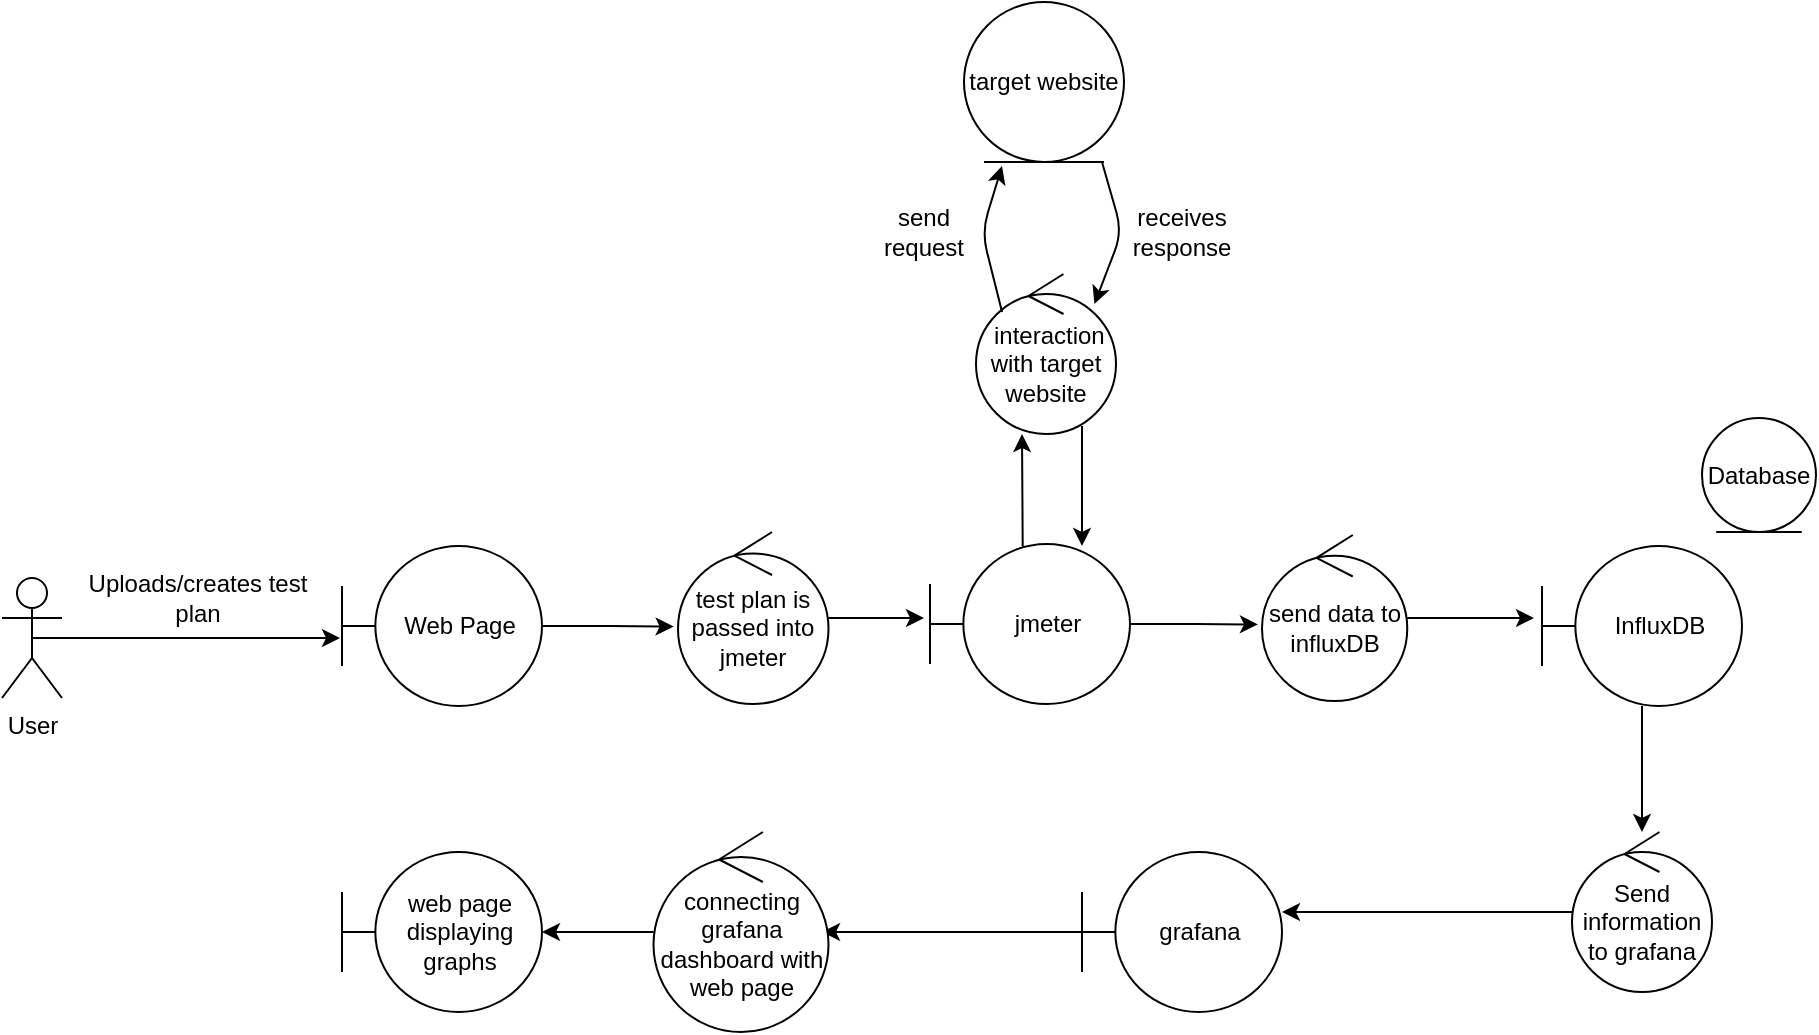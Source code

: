 <mxfile version="14.4.2" type="device"><diagram id="xoMiAqfZYIaknGoz-l7o" name="Page-1"><mxGraphModel dx="747" dy="1131" grid="1" gridSize="10" guides="1" tooltips="1" connect="1" arrows="1" fold="1" page="1" pageScale="1" pageWidth="827" pageHeight="1169" math="0" shadow="0"><root><mxCell id="0"/><mxCell id="1" parent="0"/><mxCell id="yoQX8hBWS-l_9_-kdUpz-6" style="edgeStyle=orthogonalEdgeStyle;rounded=0;orthogonalLoop=1;jettySize=auto;html=1;exitX=0.5;exitY=0.5;exitDx=0;exitDy=0;exitPerimeter=0;entryX=-0.01;entryY=0.575;entryDx=0;entryDy=0;entryPerimeter=0;" parent="1" source="yoQX8hBWS-l_9_-kdUpz-1" target="yoQX8hBWS-l_9_-kdUpz-3" edge="1"><mxGeometry relative="1" as="geometry"/></mxCell><mxCell id="yoQX8hBWS-l_9_-kdUpz-1" value="User&lt;br&gt;" style="shape=umlActor;verticalLabelPosition=bottom;verticalAlign=top;html=1;outlineConnect=0;" parent="1" vertex="1"><mxGeometry x="30" y="393" width="30" height="60" as="geometry"/></mxCell><mxCell id="7cqa39EQ4EjSty8dnZ7M-2" style="edgeStyle=orthogonalEdgeStyle;rounded=0;orthogonalLoop=1;jettySize=auto;html=1;entryX=-0.029;entryY=0.55;entryDx=0;entryDy=0;entryPerimeter=0;" edge="1" parent="1" source="yoQX8hBWS-l_9_-kdUpz-3" target="7cqa39EQ4EjSty8dnZ7M-1"><mxGeometry relative="1" as="geometry"/></mxCell><mxCell id="yoQX8hBWS-l_9_-kdUpz-3" value="Web Page" style="shape=umlBoundary;whiteSpace=wrap;html=1;" parent="1" vertex="1"><mxGeometry x="200" y="377" width="100" height="80" as="geometry"/></mxCell><mxCell id="yoQX8hBWS-l_9_-kdUpz-7" value="Uploads/creates test plan" style="text;html=1;strokeColor=none;fillColor=none;align=center;verticalAlign=middle;whiteSpace=wrap;rounded=0;" parent="1" vertex="1"><mxGeometry x="68" y="393" width="120" height="20" as="geometry"/></mxCell><mxCell id="7cqa39EQ4EjSty8dnZ7M-6" style="edgeStyle=orthogonalEdgeStyle;rounded=0;orthogonalLoop=1;jettySize=auto;html=1;entryX=-0.03;entryY=0.463;entryDx=0;entryDy=0;entryPerimeter=0;" edge="1" parent="1" source="7cqa39EQ4EjSty8dnZ7M-1" target="7cqa39EQ4EjSty8dnZ7M-4"><mxGeometry relative="1" as="geometry"/></mxCell><mxCell id="7cqa39EQ4EjSty8dnZ7M-1" value="test plan is passed into jmeter" style="ellipse;shape=umlControl;whiteSpace=wrap;html=1;" vertex="1" parent="1"><mxGeometry x="368" y="370" width="75.25" height="86" as="geometry"/></mxCell><mxCell id="7cqa39EQ4EjSty8dnZ7M-25" style="edgeStyle=orthogonalEdgeStyle;rounded=0;orthogonalLoop=1;jettySize=auto;html=1;entryX=-0.028;entryY=0.539;entryDx=0;entryDy=0;entryPerimeter=0;" edge="1" parent="1" source="7cqa39EQ4EjSty8dnZ7M-4" target="7cqa39EQ4EjSty8dnZ7M-24"><mxGeometry relative="1" as="geometry"/></mxCell><mxCell id="7cqa39EQ4EjSty8dnZ7M-4" value="jmeter" style="shape=umlBoundary;whiteSpace=wrap;html=1;" vertex="1" parent="1"><mxGeometry x="494" y="376" width="100" height="80" as="geometry"/></mxCell><mxCell id="7cqa39EQ4EjSty8dnZ7M-7" value="&amp;nbsp;interaction with target website" style="ellipse;shape=umlControl;whiteSpace=wrap;html=1;" vertex="1" parent="1"><mxGeometry x="517" y="241" width="70" height="80" as="geometry"/></mxCell><mxCell id="7cqa39EQ4EjSty8dnZ7M-9" value="target website" style="ellipse;shape=umlEntity;whiteSpace=wrap;html=1;" vertex="1" parent="1"><mxGeometry x="511" y="105" width="80" height="80" as="geometry"/></mxCell><mxCell id="7cqa39EQ4EjSty8dnZ7M-14" value="" style="endArrow=classic;html=1;entryX=0.846;entryY=0.188;entryDx=0;entryDy=0;entryPerimeter=0;" edge="1" parent="1" target="7cqa39EQ4EjSty8dnZ7M-7"><mxGeometry width="50" height="50" relative="1" as="geometry"><mxPoint x="580" y="185" as="sourcePoint"/><mxPoint x="580" y="245" as="targetPoint"/><Array as="points"><mxPoint x="590" y="220"/></Array></mxGeometry></mxCell><mxCell id="7cqa39EQ4EjSty8dnZ7M-15" value="" style="endArrow=classic;html=1;exitX=0.186;exitY=0.238;exitDx=0;exitDy=0;exitPerimeter=0;" edge="1" parent="1" source="7cqa39EQ4EjSty8dnZ7M-7"><mxGeometry width="50" height="50" relative="1" as="geometry"><mxPoint x="530" y="241" as="sourcePoint"/><mxPoint x="530" y="187" as="targetPoint"/><Array as="points"><mxPoint x="520" y="220"/></Array></mxGeometry></mxCell><mxCell id="7cqa39EQ4EjSty8dnZ7M-19" value="send request" style="text;html=1;strokeColor=none;fillColor=none;align=center;verticalAlign=middle;whiteSpace=wrap;rounded=0;" vertex="1" parent="1"><mxGeometry x="471" y="210" width="40" height="20" as="geometry"/></mxCell><mxCell id="7cqa39EQ4EjSty8dnZ7M-20" value="" style="endArrow=classic;html=1;entryX=0.495;entryY=0.988;entryDx=0;entryDy=0;entryPerimeter=0;" edge="1" parent="1"><mxGeometry width="50" height="50" relative="1" as="geometry"><mxPoint x="540.35" y="377" as="sourcePoint"/><mxPoint x="540.0" y="321.04" as="targetPoint"/></mxGeometry></mxCell><mxCell id="7cqa39EQ4EjSty8dnZ7M-21" value="receives response" style="text;html=1;strokeColor=none;fillColor=none;align=center;verticalAlign=middle;whiteSpace=wrap;rounded=0;" vertex="1" parent="1"><mxGeometry x="600" y="210" width="40" height="20" as="geometry"/></mxCell><mxCell id="7cqa39EQ4EjSty8dnZ7M-23" value="" style="endArrow=classic;html=1;entryX=0.495;entryY=0.988;entryDx=0;entryDy=0;entryPerimeter=0;" edge="1" parent="1"><mxGeometry width="50" height="50" relative="1" as="geometry"><mxPoint x="570" y="316.96" as="sourcePoint"/><mxPoint x="570.0" y="377.0" as="targetPoint"/></mxGeometry></mxCell><mxCell id="7cqa39EQ4EjSty8dnZ7M-27" style="edgeStyle=orthogonalEdgeStyle;rounded=0;orthogonalLoop=1;jettySize=auto;html=1;entryX=-0.04;entryY=0.45;entryDx=0;entryDy=0;entryPerimeter=0;" edge="1" parent="1" source="7cqa39EQ4EjSty8dnZ7M-24" target="7cqa39EQ4EjSty8dnZ7M-26"><mxGeometry relative="1" as="geometry"/></mxCell><mxCell id="7cqa39EQ4EjSty8dnZ7M-24" value="send data to influxDB" style="ellipse;shape=umlControl;whiteSpace=wrap;html=1;" vertex="1" parent="1"><mxGeometry x="660" y="371.5" width="72.63" height="83" as="geometry"/></mxCell><mxCell id="7cqa39EQ4EjSty8dnZ7M-30" style="edgeStyle=orthogonalEdgeStyle;rounded=0;orthogonalLoop=1;jettySize=auto;html=1;entryX=0.5;entryY=0;entryDx=0;entryDy=0;entryPerimeter=0;" edge="1" parent="1" source="7cqa39EQ4EjSty8dnZ7M-26" target="7cqa39EQ4EjSty8dnZ7M-29"><mxGeometry relative="1" as="geometry"/></mxCell><mxCell id="7cqa39EQ4EjSty8dnZ7M-26" value="InfluxDB" style="shape=umlBoundary;whiteSpace=wrap;html=1;" vertex="1" parent="1"><mxGeometry x="800" y="377" width="100" height="80" as="geometry"/></mxCell><mxCell id="7cqa39EQ4EjSty8dnZ7M-28" value="Database" style="ellipse;shape=umlEntity;whiteSpace=wrap;html=1;" vertex="1" parent="1"><mxGeometry x="880" y="313" width="57" height="57" as="geometry"/></mxCell><mxCell id="7cqa39EQ4EjSty8dnZ7M-35" style="edgeStyle=orthogonalEdgeStyle;rounded=0;orthogonalLoop=1;jettySize=auto;html=1;entryX=1;entryY=0.375;entryDx=0;entryDy=0;entryPerimeter=0;" edge="1" parent="1" source="7cqa39EQ4EjSty8dnZ7M-29" target="7cqa39EQ4EjSty8dnZ7M-34"><mxGeometry relative="1" as="geometry"/></mxCell><mxCell id="7cqa39EQ4EjSty8dnZ7M-29" value="Send information to grafana" style="ellipse;shape=umlControl;whiteSpace=wrap;html=1;" vertex="1" parent="1"><mxGeometry x="815" y="520" width="70" height="80" as="geometry"/></mxCell><mxCell id="7cqa39EQ4EjSty8dnZ7M-37" style="edgeStyle=orthogonalEdgeStyle;rounded=0;orthogonalLoop=1;jettySize=auto;html=1;entryX=0.963;entryY=0.5;entryDx=0;entryDy=0;entryPerimeter=0;" edge="1" parent="1" source="7cqa39EQ4EjSty8dnZ7M-34" target="7cqa39EQ4EjSty8dnZ7M-38"><mxGeometry relative="1" as="geometry"><mxPoint x="480" y="570" as="targetPoint"/></mxGeometry></mxCell><mxCell id="7cqa39EQ4EjSty8dnZ7M-34" value="grafana" style="shape=umlBoundary;whiteSpace=wrap;html=1;" vertex="1" parent="1"><mxGeometry x="570" y="530" width="100" height="80" as="geometry"/></mxCell><mxCell id="7cqa39EQ4EjSty8dnZ7M-36" value="web page displaying graphs" style="shape=umlBoundary;whiteSpace=wrap;html=1;" vertex="1" parent="1"><mxGeometry x="200" y="530" width="100" height="80" as="geometry"/></mxCell><mxCell id="7cqa39EQ4EjSty8dnZ7M-39" style="edgeStyle=orthogonalEdgeStyle;rounded=0;orthogonalLoop=1;jettySize=auto;html=1;entryX=1;entryY=0.5;entryDx=0;entryDy=0;entryPerimeter=0;" edge="1" parent="1" source="7cqa39EQ4EjSty8dnZ7M-38" target="7cqa39EQ4EjSty8dnZ7M-36"><mxGeometry relative="1" as="geometry"/></mxCell><mxCell id="7cqa39EQ4EjSty8dnZ7M-38" value="connecting grafana dashboard with web page" style="ellipse;shape=umlControl;whiteSpace=wrap;html=1;" vertex="1" parent="1"><mxGeometry x="355.75" y="520" width="87.5" height="100" as="geometry"/></mxCell></root></mxGraphModel></diagram></mxfile>
